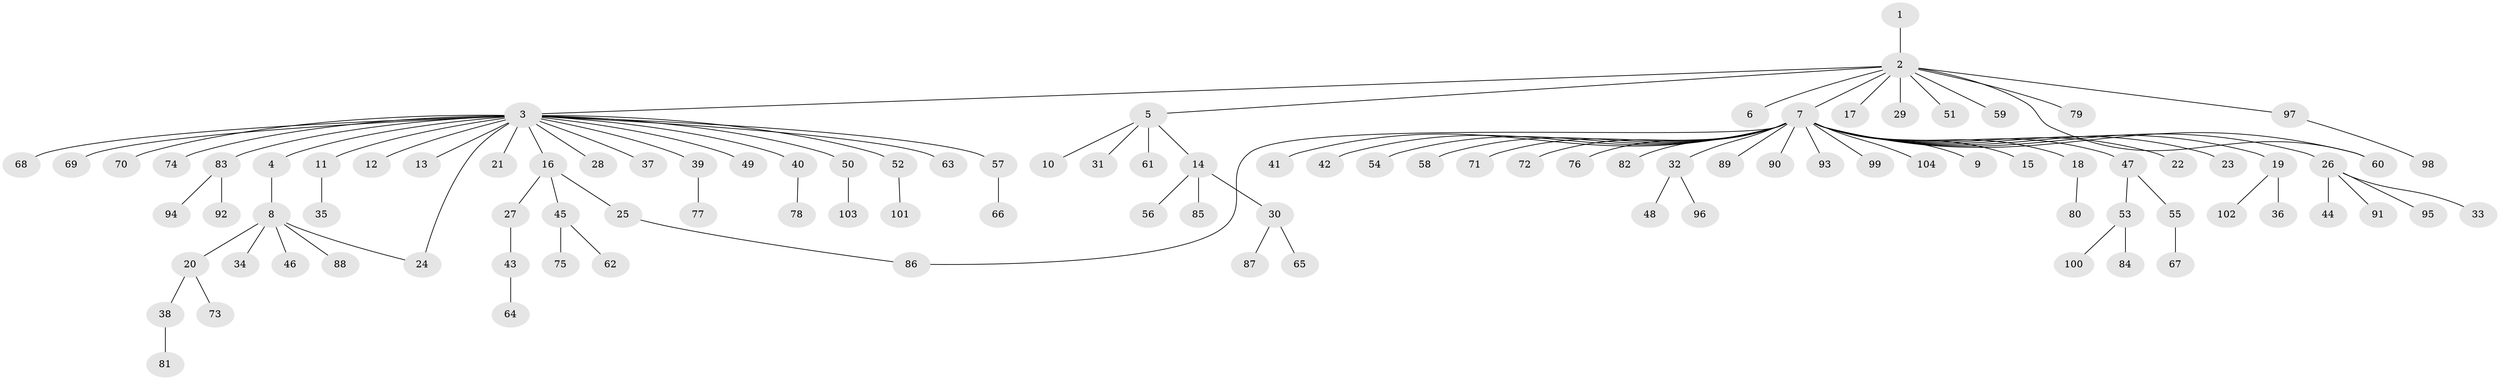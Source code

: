 // coarse degree distribution, {34: 0.022727272727272728, 5: 0.045454545454545456, 1: 0.8863636363636364, 3: 0.022727272727272728, 2: 0.022727272727272728}
// Generated by graph-tools (version 1.1) at 2025/18/03/04/25 18:18:02]
// undirected, 104 vertices, 106 edges
graph export_dot {
graph [start="1"]
  node [color=gray90,style=filled];
  1;
  2;
  3;
  4;
  5;
  6;
  7;
  8;
  9;
  10;
  11;
  12;
  13;
  14;
  15;
  16;
  17;
  18;
  19;
  20;
  21;
  22;
  23;
  24;
  25;
  26;
  27;
  28;
  29;
  30;
  31;
  32;
  33;
  34;
  35;
  36;
  37;
  38;
  39;
  40;
  41;
  42;
  43;
  44;
  45;
  46;
  47;
  48;
  49;
  50;
  51;
  52;
  53;
  54;
  55;
  56;
  57;
  58;
  59;
  60;
  61;
  62;
  63;
  64;
  65;
  66;
  67;
  68;
  69;
  70;
  71;
  72;
  73;
  74;
  75;
  76;
  77;
  78;
  79;
  80;
  81;
  82;
  83;
  84;
  85;
  86;
  87;
  88;
  89;
  90;
  91;
  92;
  93;
  94;
  95;
  96;
  97;
  98;
  99;
  100;
  101;
  102;
  103;
  104;
  1 -- 2;
  2 -- 3;
  2 -- 5;
  2 -- 6;
  2 -- 7;
  2 -- 17;
  2 -- 29;
  2 -- 51;
  2 -- 59;
  2 -- 60;
  2 -- 79;
  2 -- 97;
  3 -- 4;
  3 -- 11;
  3 -- 12;
  3 -- 13;
  3 -- 16;
  3 -- 21;
  3 -- 24;
  3 -- 28;
  3 -- 37;
  3 -- 39;
  3 -- 40;
  3 -- 49;
  3 -- 50;
  3 -- 52;
  3 -- 57;
  3 -- 63;
  3 -- 68;
  3 -- 69;
  3 -- 70;
  3 -- 74;
  3 -- 83;
  4 -- 8;
  5 -- 10;
  5 -- 14;
  5 -- 31;
  5 -- 61;
  7 -- 9;
  7 -- 15;
  7 -- 18;
  7 -- 19;
  7 -- 22;
  7 -- 23;
  7 -- 26;
  7 -- 32;
  7 -- 41;
  7 -- 42;
  7 -- 47;
  7 -- 54;
  7 -- 58;
  7 -- 60;
  7 -- 71;
  7 -- 72;
  7 -- 76;
  7 -- 82;
  7 -- 86;
  7 -- 89;
  7 -- 90;
  7 -- 93;
  7 -- 99;
  7 -- 104;
  8 -- 20;
  8 -- 24;
  8 -- 34;
  8 -- 46;
  8 -- 88;
  11 -- 35;
  14 -- 30;
  14 -- 56;
  14 -- 85;
  16 -- 25;
  16 -- 27;
  16 -- 45;
  18 -- 80;
  19 -- 36;
  19 -- 102;
  20 -- 38;
  20 -- 73;
  25 -- 86;
  26 -- 33;
  26 -- 44;
  26 -- 91;
  26 -- 95;
  27 -- 43;
  30 -- 65;
  30 -- 87;
  32 -- 48;
  32 -- 96;
  38 -- 81;
  39 -- 77;
  40 -- 78;
  43 -- 64;
  45 -- 62;
  45 -- 75;
  47 -- 53;
  47 -- 55;
  50 -- 103;
  52 -- 101;
  53 -- 84;
  53 -- 100;
  55 -- 67;
  57 -- 66;
  83 -- 92;
  83 -- 94;
  97 -- 98;
}
